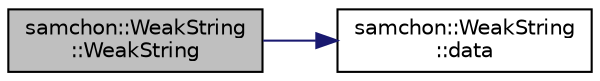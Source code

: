 digraph "samchon::WeakString::WeakString"
{
  edge [fontname="Helvetica",fontsize="10",labelfontname="Helvetica",labelfontsize="10"];
  node [fontname="Helvetica",fontsize="10",shape=record];
  rankdir="LR";
  Node1 [label="samchon::WeakString\l::WeakString",height=0.2,width=0.4,color="black", fillcolor="grey75", style="filled", fontcolor="black"];
  Node1 -> Node2 [color="midnightblue",fontsize="10",style="solid",fontname="Helvetica"];
  Node2 [label="samchon::WeakString\l::data",height=0.2,width=0.4,color="black", fillcolor="white", style="filled",URL="$d8/de4/classsamchon_1_1WeakString.html#abae9a5270c04cee8b1c88fcac5688ec9",tooltip="Get string data; referenced characeters. "];
}

